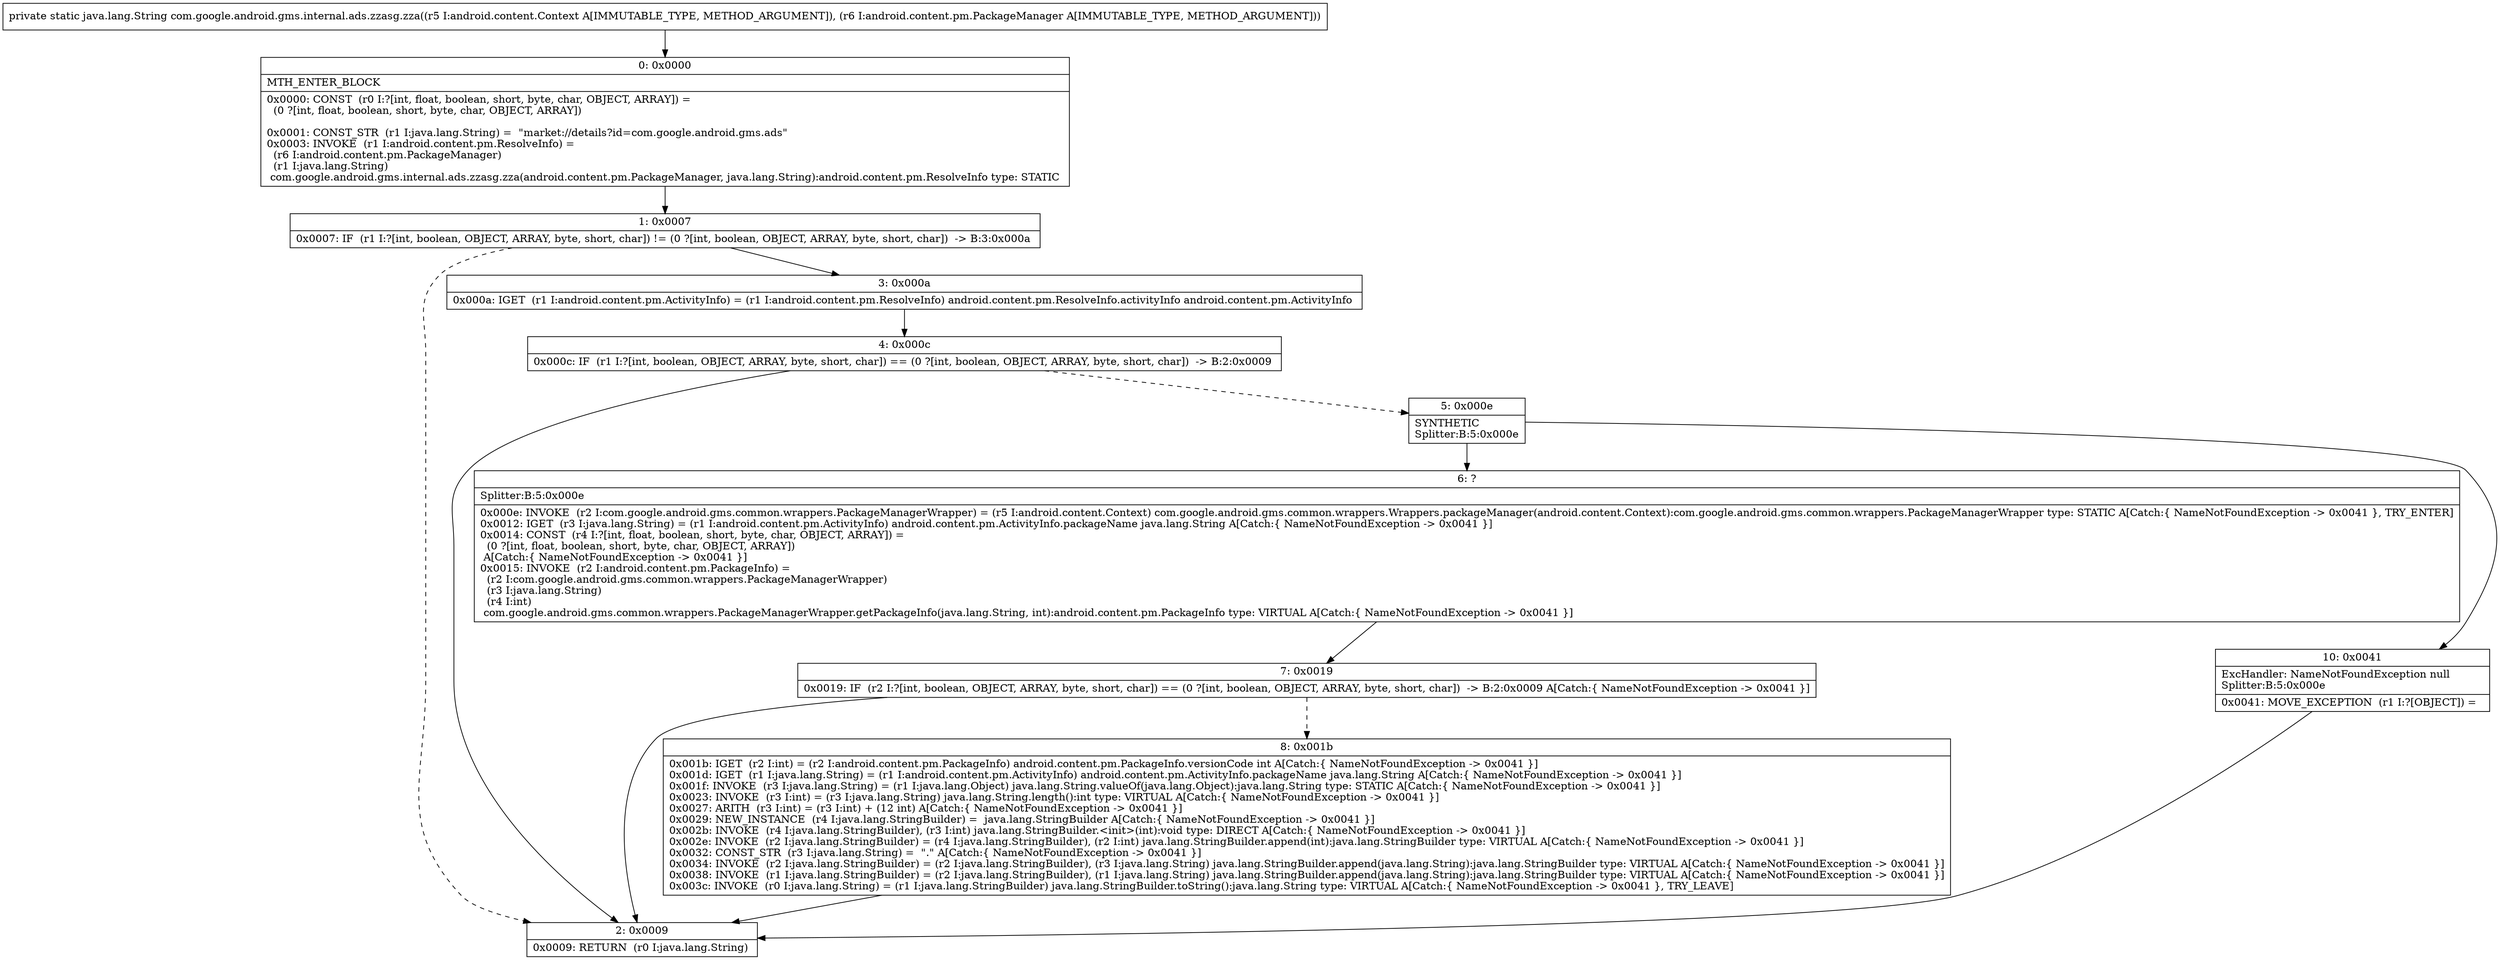 digraph "CFG forcom.google.android.gms.internal.ads.zzasg.zza(Landroid\/content\/Context;Landroid\/content\/pm\/PackageManager;)Ljava\/lang\/String;" {
Node_0 [shape=record,label="{0\:\ 0x0000|MTH_ENTER_BLOCK\l|0x0000: CONST  (r0 I:?[int, float, boolean, short, byte, char, OBJECT, ARRAY]) = \l  (0 ?[int, float, boolean, short, byte, char, OBJECT, ARRAY])\l \l0x0001: CONST_STR  (r1 I:java.lang.String) =  \"market:\/\/details?id=com.google.android.gms.ads\" \l0x0003: INVOKE  (r1 I:android.content.pm.ResolveInfo) = \l  (r6 I:android.content.pm.PackageManager)\l  (r1 I:java.lang.String)\l com.google.android.gms.internal.ads.zzasg.zza(android.content.pm.PackageManager, java.lang.String):android.content.pm.ResolveInfo type: STATIC \l}"];
Node_1 [shape=record,label="{1\:\ 0x0007|0x0007: IF  (r1 I:?[int, boolean, OBJECT, ARRAY, byte, short, char]) != (0 ?[int, boolean, OBJECT, ARRAY, byte, short, char])  \-\> B:3:0x000a \l}"];
Node_2 [shape=record,label="{2\:\ 0x0009|0x0009: RETURN  (r0 I:java.lang.String) \l}"];
Node_3 [shape=record,label="{3\:\ 0x000a|0x000a: IGET  (r1 I:android.content.pm.ActivityInfo) = (r1 I:android.content.pm.ResolveInfo) android.content.pm.ResolveInfo.activityInfo android.content.pm.ActivityInfo \l}"];
Node_4 [shape=record,label="{4\:\ 0x000c|0x000c: IF  (r1 I:?[int, boolean, OBJECT, ARRAY, byte, short, char]) == (0 ?[int, boolean, OBJECT, ARRAY, byte, short, char])  \-\> B:2:0x0009 \l}"];
Node_5 [shape=record,label="{5\:\ 0x000e|SYNTHETIC\lSplitter:B:5:0x000e\l}"];
Node_6 [shape=record,label="{6\:\ ?|Splitter:B:5:0x000e\l|0x000e: INVOKE  (r2 I:com.google.android.gms.common.wrappers.PackageManagerWrapper) = (r5 I:android.content.Context) com.google.android.gms.common.wrappers.Wrappers.packageManager(android.content.Context):com.google.android.gms.common.wrappers.PackageManagerWrapper type: STATIC A[Catch:\{ NameNotFoundException \-\> 0x0041 \}, TRY_ENTER]\l0x0012: IGET  (r3 I:java.lang.String) = (r1 I:android.content.pm.ActivityInfo) android.content.pm.ActivityInfo.packageName java.lang.String A[Catch:\{ NameNotFoundException \-\> 0x0041 \}]\l0x0014: CONST  (r4 I:?[int, float, boolean, short, byte, char, OBJECT, ARRAY]) = \l  (0 ?[int, float, boolean, short, byte, char, OBJECT, ARRAY])\l A[Catch:\{ NameNotFoundException \-\> 0x0041 \}]\l0x0015: INVOKE  (r2 I:android.content.pm.PackageInfo) = \l  (r2 I:com.google.android.gms.common.wrappers.PackageManagerWrapper)\l  (r3 I:java.lang.String)\l  (r4 I:int)\l com.google.android.gms.common.wrappers.PackageManagerWrapper.getPackageInfo(java.lang.String, int):android.content.pm.PackageInfo type: VIRTUAL A[Catch:\{ NameNotFoundException \-\> 0x0041 \}]\l}"];
Node_7 [shape=record,label="{7\:\ 0x0019|0x0019: IF  (r2 I:?[int, boolean, OBJECT, ARRAY, byte, short, char]) == (0 ?[int, boolean, OBJECT, ARRAY, byte, short, char])  \-\> B:2:0x0009 A[Catch:\{ NameNotFoundException \-\> 0x0041 \}]\l}"];
Node_8 [shape=record,label="{8\:\ 0x001b|0x001b: IGET  (r2 I:int) = (r2 I:android.content.pm.PackageInfo) android.content.pm.PackageInfo.versionCode int A[Catch:\{ NameNotFoundException \-\> 0x0041 \}]\l0x001d: IGET  (r1 I:java.lang.String) = (r1 I:android.content.pm.ActivityInfo) android.content.pm.ActivityInfo.packageName java.lang.String A[Catch:\{ NameNotFoundException \-\> 0x0041 \}]\l0x001f: INVOKE  (r3 I:java.lang.String) = (r1 I:java.lang.Object) java.lang.String.valueOf(java.lang.Object):java.lang.String type: STATIC A[Catch:\{ NameNotFoundException \-\> 0x0041 \}]\l0x0023: INVOKE  (r3 I:int) = (r3 I:java.lang.String) java.lang.String.length():int type: VIRTUAL A[Catch:\{ NameNotFoundException \-\> 0x0041 \}]\l0x0027: ARITH  (r3 I:int) = (r3 I:int) + (12 int) A[Catch:\{ NameNotFoundException \-\> 0x0041 \}]\l0x0029: NEW_INSTANCE  (r4 I:java.lang.StringBuilder) =  java.lang.StringBuilder A[Catch:\{ NameNotFoundException \-\> 0x0041 \}]\l0x002b: INVOKE  (r4 I:java.lang.StringBuilder), (r3 I:int) java.lang.StringBuilder.\<init\>(int):void type: DIRECT A[Catch:\{ NameNotFoundException \-\> 0x0041 \}]\l0x002e: INVOKE  (r2 I:java.lang.StringBuilder) = (r4 I:java.lang.StringBuilder), (r2 I:int) java.lang.StringBuilder.append(int):java.lang.StringBuilder type: VIRTUAL A[Catch:\{ NameNotFoundException \-\> 0x0041 \}]\l0x0032: CONST_STR  (r3 I:java.lang.String) =  \".\" A[Catch:\{ NameNotFoundException \-\> 0x0041 \}]\l0x0034: INVOKE  (r2 I:java.lang.StringBuilder) = (r2 I:java.lang.StringBuilder), (r3 I:java.lang.String) java.lang.StringBuilder.append(java.lang.String):java.lang.StringBuilder type: VIRTUAL A[Catch:\{ NameNotFoundException \-\> 0x0041 \}]\l0x0038: INVOKE  (r1 I:java.lang.StringBuilder) = (r2 I:java.lang.StringBuilder), (r1 I:java.lang.String) java.lang.StringBuilder.append(java.lang.String):java.lang.StringBuilder type: VIRTUAL A[Catch:\{ NameNotFoundException \-\> 0x0041 \}]\l0x003c: INVOKE  (r0 I:java.lang.String) = (r1 I:java.lang.StringBuilder) java.lang.StringBuilder.toString():java.lang.String type: VIRTUAL A[Catch:\{ NameNotFoundException \-\> 0x0041 \}, TRY_LEAVE]\l}"];
Node_10 [shape=record,label="{10\:\ 0x0041|ExcHandler: NameNotFoundException null\lSplitter:B:5:0x000e\l|0x0041: MOVE_EXCEPTION  (r1 I:?[OBJECT]) =  \l}"];
MethodNode[shape=record,label="{private static java.lang.String com.google.android.gms.internal.ads.zzasg.zza((r5 I:android.content.Context A[IMMUTABLE_TYPE, METHOD_ARGUMENT]), (r6 I:android.content.pm.PackageManager A[IMMUTABLE_TYPE, METHOD_ARGUMENT])) }"];
MethodNode -> Node_0;
Node_0 -> Node_1;
Node_1 -> Node_2[style=dashed];
Node_1 -> Node_3;
Node_3 -> Node_4;
Node_4 -> Node_2;
Node_4 -> Node_5[style=dashed];
Node_5 -> Node_6;
Node_5 -> Node_10;
Node_6 -> Node_7;
Node_7 -> Node_2;
Node_7 -> Node_8[style=dashed];
Node_8 -> Node_2;
Node_10 -> Node_2;
}

